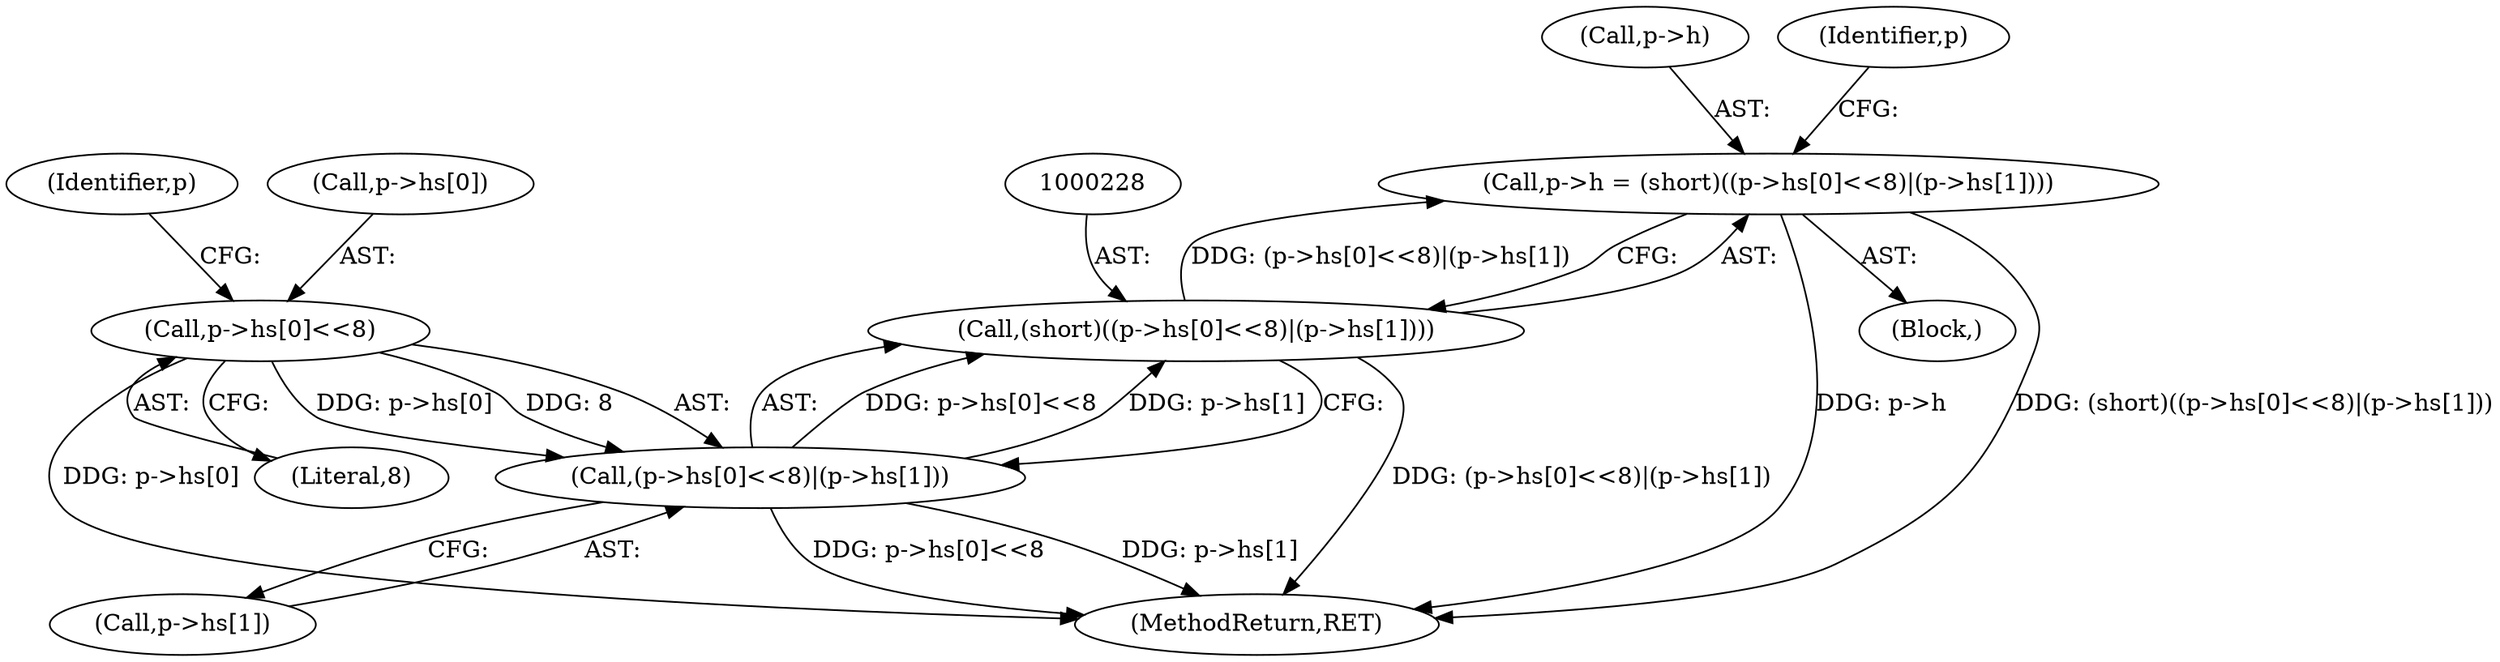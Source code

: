 digraph "0_file_4a284c89d6ef11aca34da65da7d673050a5ea320_2@pointer" {
"1000223" [label="(Call,p->h = (short)((p->hs[0]<<8)|(p->hs[1])))"];
"1000227" [label="(Call,(short)((p->hs[0]<<8)|(p->hs[1])))"];
"1000229" [label="(Call,(p->hs[0]<<8)|(p->hs[1]))"];
"1000230" [label="(Call,p->hs[0]<<8)"];
"1000902" [label="(MethodReturn,RET)"];
"1000224" [label="(Call,p->h)"];
"1000239" [label="(Identifier,p)"];
"1000231" [label="(Call,p->hs[0])"];
"1000223" [label="(Call,p->h = (short)((p->hs[0]<<8)|(p->hs[1])))"];
"1000243" [label="(Identifier,p)"];
"1000236" [label="(Literal,8)"];
"1000227" [label="(Call,(short)((p->hs[0]<<8)|(p->hs[1])))"];
"1000230" [label="(Call,p->hs[0]<<8)"];
"1000237" [label="(Call,p->hs[1])"];
"1000122" [label="(Block,)"];
"1000229" [label="(Call,(p->hs[0]<<8)|(p->hs[1]))"];
"1000223" -> "1000122"  [label="AST: "];
"1000223" -> "1000227"  [label="CFG: "];
"1000224" -> "1000223"  [label="AST: "];
"1000227" -> "1000223"  [label="AST: "];
"1000243" -> "1000223"  [label="CFG: "];
"1000223" -> "1000902"  [label="DDG: (short)((p->hs[0]<<8)|(p->hs[1]))"];
"1000223" -> "1000902"  [label="DDG: p->h"];
"1000227" -> "1000223"  [label="DDG: (p->hs[0]<<8)|(p->hs[1])"];
"1000227" -> "1000229"  [label="CFG: "];
"1000228" -> "1000227"  [label="AST: "];
"1000229" -> "1000227"  [label="AST: "];
"1000227" -> "1000902"  [label="DDG: (p->hs[0]<<8)|(p->hs[1])"];
"1000229" -> "1000227"  [label="DDG: p->hs[0]<<8"];
"1000229" -> "1000227"  [label="DDG: p->hs[1]"];
"1000229" -> "1000237"  [label="CFG: "];
"1000230" -> "1000229"  [label="AST: "];
"1000237" -> "1000229"  [label="AST: "];
"1000229" -> "1000902"  [label="DDG: p->hs[1]"];
"1000229" -> "1000902"  [label="DDG: p->hs[0]<<8"];
"1000230" -> "1000229"  [label="DDG: p->hs[0]"];
"1000230" -> "1000229"  [label="DDG: 8"];
"1000230" -> "1000236"  [label="CFG: "];
"1000231" -> "1000230"  [label="AST: "];
"1000236" -> "1000230"  [label="AST: "];
"1000239" -> "1000230"  [label="CFG: "];
"1000230" -> "1000902"  [label="DDG: p->hs[0]"];
}
